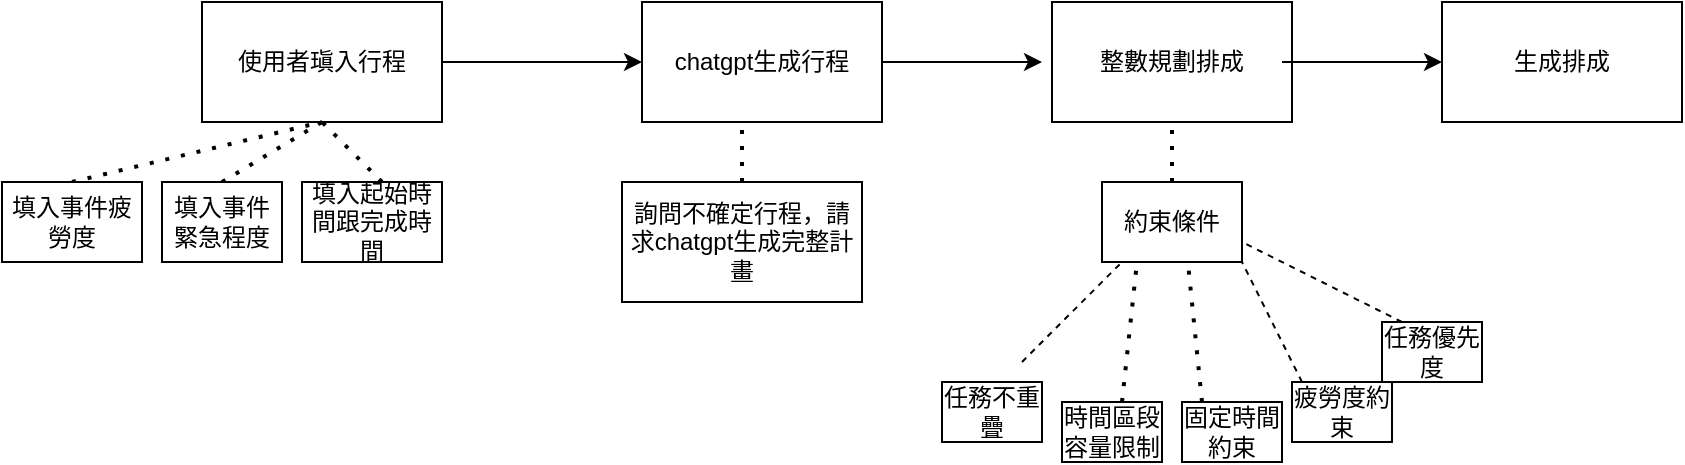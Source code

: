 <mxfile version="26.0.10">
  <diagram name="第 1 页" id="YLMawOQuZpYZf5P0If9z">
    <mxGraphModel dx="1050" dy="530" grid="1" gridSize="10" guides="1" tooltips="1" connect="1" arrows="1" fold="1" page="1" pageScale="1" pageWidth="1169" pageHeight="826" math="0" shadow="0">
      <root>
        <mxCell id="0" />
        <mxCell id="1" parent="0" />
        <mxCell id="F9fymL4T3IqNZoHSbGeY-1" value="使用者瑱入行程" style="rounded=0;whiteSpace=wrap;html=1;" vertex="1" parent="1">
          <mxGeometry x="160" y="80" width="120" height="60" as="geometry" />
        </mxCell>
        <mxCell id="F9fymL4T3IqNZoHSbGeY-6" value="chatgpt生成行程" style="rounded=0;whiteSpace=wrap;html=1;" vertex="1" parent="1">
          <mxGeometry x="380" y="80" width="120" height="60" as="geometry" />
        </mxCell>
        <mxCell id="F9fymL4T3IqNZoHSbGeY-7" value="" style="endArrow=classic;html=1;rounded=0;entryX=0;entryY=0.5;entryDx=0;entryDy=0;exitX=1;exitY=0.5;exitDx=0;exitDy=0;" edge="1" parent="1" source="F9fymL4T3IqNZoHSbGeY-1" target="F9fymL4T3IqNZoHSbGeY-6">
          <mxGeometry width="50" height="50" relative="1" as="geometry">
            <mxPoint x="280" y="120" as="sourcePoint" />
            <mxPoint x="330" y="70" as="targetPoint" />
          </mxGeometry>
        </mxCell>
        <mxCell id="F9fymL4T3IqNZoHSbGeY-8" value="" style="endArrow=classic;html=1;rounded=0;" edge="1" parent="1">
          <mxGeometry width="50" height="50" relative="1" as="geometry">
            <mxPoint x="500" y="110" as="sourcePoint" />
            <mxPoint x="580" y="110" as="targetPoint" />
          </mxGeometry>
        </mxCell>
        <mxCell id="F9fymL4T3IqNZoHSbGeY-9" value="整數規劃排成" style="rounded=0;whiteSpace=wrap;html=1;" vertex="1" parent="1">
          <mxGeometry x="585" y="80" width="120" height="60" as="geometry" />
        </mxCell>
        <mxCell id="F9fymL4T3IqNZoHSbGeY-11" value="" style="endArrow=none;dashed=1;html=1;dashPattern=1 3;strokeWidth=2;rounded=0;exitX=0.5;exitY=0;exitDx=0;exitDy=0;" edge="1" parent="1" source="F9fymL4T3IqNZoHSbGeY-12">
          <mxGeometry width="50" height="50" relative="1" as="geometry">
            <mxPoint x="160" y="180" as="sourcePoint" />
            <mxPoint x="220" y="140" as="targetPoint" />
          </mxGeometry>
        </mxCell>
        <mxCell id="F9fymL4T3IqNZoHSbGeY-12" value="填入事件疲勞度" style="rounded=0;whiteSpace=wrap;html=1;" vertex="1" parent="1">
          <mxGeometry x="60" y="170" width="70" height="40" as="geometry" />
        </mxCell>
        <mxCell id="F9fymL4T3IqNZoHSbGeY-13" value="" style="endArrow=none;dashed=1;html=1;dashPattern=1 3;strokeWidth=2;rounded=0;exitX=0.5;exitY=0;exitDx=0;exitDy=0;" edge="1" parent="1" source="F9fymL4T3IqNZoHSbGeY-14">
          <mxGeometry width="50" height="50" relative="1" as="geometry">
            <mxPoint x="260" y="180" as="sourcePoint" />
            <mxPoint x="220" y="140" as="targetPoint" />
          </mxGeometry>
        </mxCell>
        <mxCell id="F9fymL4T3IqNZoHSbGeY-14" value="填入事件緊急程度" style="rounded=0;whiteSpace=wrap;html=1;" vertex="1" parent="1">
          <mxGeometry x="140" y="170" width="60" height="40" as="geometry" />
        </mxCell>
        <mxCell id="F9fymL4T3IqNZoHSbGeY-15" value="" style="endArrow=none;dashed=1;html=1;dashPattern=1 3;strokeWidth=2;rounded=0;entryX=0.5;entryY=1;entryDx=0;entryDy=0;" edge="1" parent="1" target="F9fymL4T3IqNZoHSbGeY-1">
          <mxGeometry width="50" height="50" relative="1" as="geometry">
            <mxPoint x="250" y="170" as="sourcePoint" />
            <mxPoint x="280" y="160" as="targetPoint" />
          </mxGeometry>
        </mxCell>
        <mxCell id="F9fymL4T3IqNZoHSbGeY-16" value="填入起始時間跟完成時間" style="rounded=0;whiteSpace=wrap;html=1;" vertex="1" parent="1">
          <mxGeometry x="210" y="170" width="70" height="40" as="geometry" />
        </mxCell>
        <mxCell id="F9fymL4T3IqNZoHSbGeY-17" value="" style="endArrow=none;dashed=1;html=1;dashPattern=1 3;strokeWidth=2;rounded=0;" edge="1" parent="1">
          <mxGeometry width="50" height="50" relative="1" as="geometry">
            <mxPoint x="430" y="170" as="sourcePoint" />
            <mxPoint x="430" y="140" as="targetPoint" />
          </mxGeometry>
        </mxCell>
        <mxCell id="F9fymL4T3IqNZoHSbGeY-18" value="詢問不確定行程，請求chatgpt生成完整計畫" style="rounded=0;whiteSpace=wrap;html=1;" vertex="1" parent="1">
          <mxGeometry x="370" y="170" width="120" height="60" as="geometry" />
        </mxCell>
        <mxCell id="F9fymL4T3IqNZoHSbGeY-19" value="" style="endArrow=none;dashed=1;html=1;dashPattern=1 3;strokeWidth=2;rounded=0;exitX=0.5;exitY=0;exitDx=0;exitDy=0;entryX=0.5;entryY=1;entryDx=0;entryDy=0;" edge="1" parent="1" source="F9fymL4T3IqNZoHSbGeY-20" target="F9fymL4T3IqNZoHSbGeY-9">
          <mxGeometry width="50" height="50" relative="1" as="geometry">
            <mxPoint x="660" y="170" as="sourcePoint" />
            <mxPoint x="660" y="140" as="targetPoint" />
          </mxGeometry>
        </mxCell>
        <mxCell id="F9fymL4T3IqNZoHSbGeY-20" value="約束條件" style="rounded=0;whiteSpace=wrap;html=1;" vertex="1" parent="1">
          <mxGeometry x="610" y="170" width="70" height="40" as="geometry" />
        </mxCell>
        <mxCell id="F9fymL4T3IqNZoHSbGeY-21" value="" style="endArrow=none;dashed=1;html=1;rounded=0;" edge="1" parent="1">
          <mxGeometry width="50" height="50" relative="1" as="geometry">
            <mxPoint x="570" y="260" as="sourcePoint" />
            <mxPoint x="620" y="210" as="targetPoint" />
          </mxGeometry>
        </mxCell>
        <mxCell id="F9fymL4T3IqNZoHSbGeY-22" value="" style="endArrow=none;dashed=1;html=1;dashPattern=1 3;strokeWidth=2;rounded=0;entryX=0.25;entryY=1;entryDx=0;entryDy=0;" edge="1" parent="1" target="F9fymL4T3IqNZoHSbGeY-20">
          <mxGeometry width="50" height="50" relative="1" as="geometry">
            <mxPoint x="620" y="280" as="sourcePoint" />
            <mxPoint x="650" y="210" as="targetPoint" />
          </mxGeometry>
        </mxCell>
        <mxCell id="F9fymL4T3IqNZoHSbGeY-23" value="" style="endArrow=none;dashed=1;html=1;dashPattern=1 3;strokeWidth=2;rounded=0;entryX=0.617;entryY=1.06;entryDx=0;entryDy=0;entryPerimeter=0;" edge="1" parent="1" target="F9fymL4T3IqNZoHSbGeY-20">
          <mxGeometry width="50" height="50" relative="1" as="geometry">
            <mxPoint x="660" y="280" as="sourcePoint" />
            <mxPoint x="680" y="230" as="targetPoint" />
          </mxGeometry>
        </mxCell>
        <mxCell id="F9fymL4T3IqNZoHSbGeY-24" value="" style="endArrow=none;dashed=1;html=1;rounded=0;" edge="1" parent="1">
          <mxGeometry width="50" height="50" relative="1" as="geometry">
            <mxPoint x="710" y="270" as="sourcePoint" />
            <mxPoint x="680" y="210" as="targetPoint" />
          </mxGeometry>
        </mxCell>
        <mxCell id="F9fymL4T3IqNZoHSbGeY-25" value="任務不重疊" style="rounded=0;whiteSpace=wrap;html=1;" vertex="1" parent="1">
          <mxGeometry x="530" y="270" width="50" height="30" as="geometry" />
        </mxCell>
        <mxCell id="F9fymL4T3IqNZoHSbGeY-26" value="時間區段容量限制" style="rounded=0;whiteSpace=wrap;html=1;" vertex="1" parent="1">
          <mxGeometry x="590" y="280" width="50" height="30" as="geometry" />
        </mxCell>
        <mxCell id="F9fymL4T3IqNZoHSbGeY-27" value="固定時間約束&lt;span style=&quot;color: rgba(0, 0, 0, 0); font-family: monospace; font-size: 0px; text-align: start; text-wrap-mode: nowrap;&quot;&gt;%3CmxGraphModel%3E%3Croot%3E%3CmxCell%20id%3D%220%22%2F%3E%3CmxCell%20id%3D%221%22%20parent%3D%220%22%2F%3E%3CmxCell%20id%3D%222%22%20value%3D%22%E4%BB%BB%E5%8B%99%E4%B8%8D%E9%87%8D%E7%96%8A%22%20style%3D%22rounded%3D0%3BwhiteSpace%3Dwrap%3Bhtml%3D1%3B%22%20vertex%3D%221%22%20parent%3D%221%22%3E%3CmxGeometry%20x%3D%22530%22%20y%3D%22270%22%20width%3D%2250%22%20height%3D%2230%22%20as%3D%22geometry%22%2F%3E%3C%2FmxCell%3E%3C%2Froot%3E%3C%2FmxGraphModel%3E&lt;/span&gt;" style="rounded=0;whiteSpace=wrap;html=1;" vertex="1" parent="1">
          <mxGeometry x="650" y="280" width="50" height="30" as="geometry" />
        </mxCell>
        <mxCell id="F9fymL4T3IqNZoHSbGeY-28" value="疲勞度約束" style="rounded=0;whiteSpace=wrap;html=1;" vertex="1" parent="1">
          <mxGeometry x="705" y="270" width="50" height="30" as="geometry" />
        </mxCell>
        <mxCell id="F9fymL4T3IqNZoHSbGeY-29" value="" style="endArrow=none;dashed=1;html=1;rounded=0;" edge="1" parent="1">
          <mxGeometry width="50" height="50" relative="1" as="geometry">
            <mxPoint x="760" y="240" as="sourcePoint" />
            <mxPoint x="680" y="200" as="targetPoint" />
          </mxGeometry>
        </mxCell>
        <mxCell id="F9fymL4T3IqNZoHSbGeY-30" value="任務優先度" style="rounded=0;whiteSpace=wrap;html=1;" vertex="1" parent="1">
          <mxGeometry x="750" y="240" width="50" height="30" as="geometry" />
        </mxCell>
        <mxCell id="F9fymL4T3IqNZoHSbGeY-31" value="" style="endArrow=classic;html=1;rounded=0;" edge="1" parent="1">
          <mxGeometry width="50" height="50" relative="1" as="geometry">
            <mxPoint x="700" y="110" as="sourcePoint" />
            <mxPoint x="780" y="110" as="targetPoint" />
          </mxGeometry>
        </mxCell>
        <mxCell id="F9fymL4T3IqNZoHSbGeY-32" value="生成排成" style="rounded=0;whiteSpace=wrap;html=1;" vertex="1" parent="1">
          <mxGeometry x="780" y="80" width="120" height="60" as="geometry" />
        </mxCell>
      </root>
    </mxGraphModel>
  </diagram>
</mxfile>
